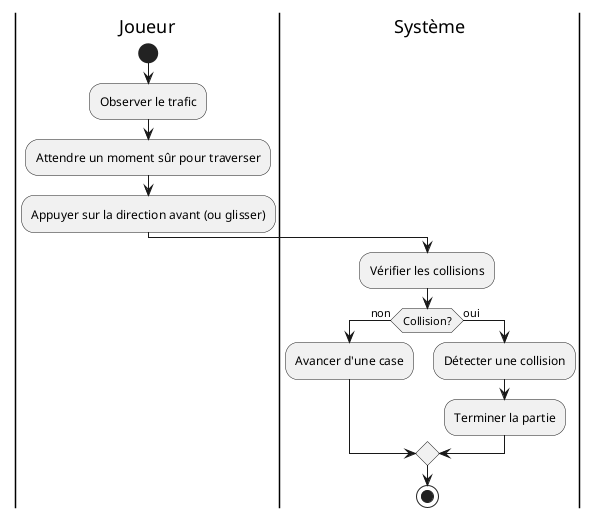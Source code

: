 @startuml passRoadUC
|Joueur|
start
:Observer le trafic;
:Attendre un moment sûr pour traverser;
:Appuyer sur la direction avant (ou glisser);

|Système|
:Vérifier les collisions;
if (Collision?) then (non)
    :Avancer d'une case;
else (oui)
    :Détecter une collision;
    :Terminer la partie;
endif
stop
@enduml
